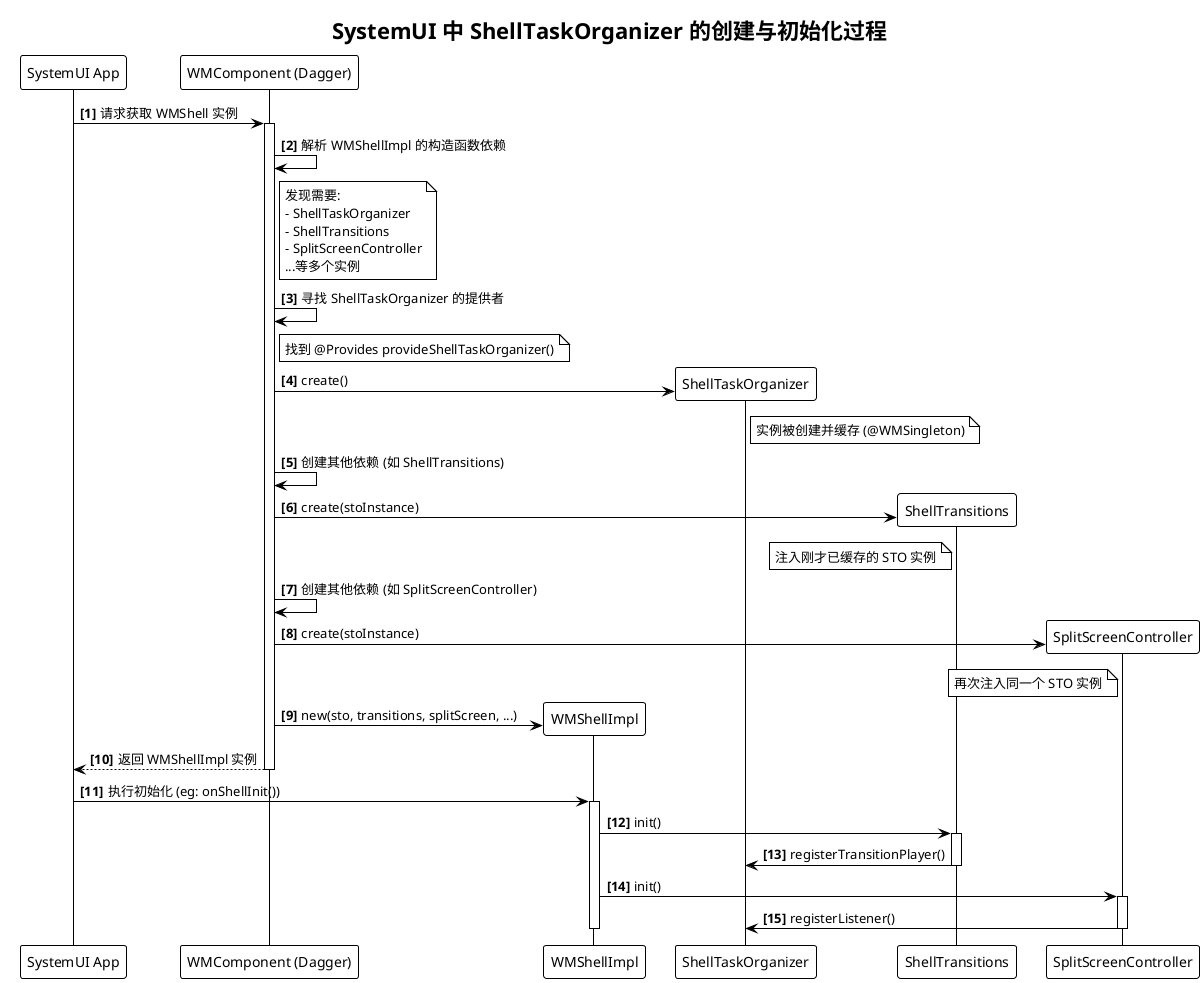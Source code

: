 @startuml
!theme plain
skinparam defaultFontColor #000

title SystemUI 中 ShellTaskOrganizer 的创建与初始化过程

participant "SystemUI App" as App
participant "WMComponent (Dagger)" as Dagger
participant "WMShellImpl" as ShellImpl
participant "ShellTaskOrganizer" as STO
participant "ShellTransitions" as Transitions
participant "SplitScreenController" as SplitScreen

autonumber "<b>[0]"

' 1. The initial request from the application
App -> Dagger: 请求获取 WMShell 实例

activate Dagger
' 2. Dagger starts resolving dependencies for WMShellImpl
Dagger -> Dagger: 解析 WMShellImpl 的构造函数依赖
note right of Dagger
  发现需要:
  - ShellTaskOrganizer
  - ShellTransitions
  - SplitScreenController
  ...等多个实例
end note

' 3. Dagger creates ShellTaskOrganizer first
Dagger -> Dagger: 寻找 ShellTaskOrganizer 的提供者
note right of Dagger: 找到 @Provides provideShellTaskOrganizer()

create STO
Dagger -> STO: create()
note right of STO: 实例被创建并缓存 (@WMSingleton)

' 4. Dagger creates other controllers, injecting the STO instance
Dagger -> Dagger: 创建其他依赖 (如 ShellTransitions)
create Transitions
Dagger -> Transitions: create(stoInstance)
note left of Transitions: 注入刚才已缓存的 STO 实例

Dagger -> Dagger: 创建其他依赖 (如 SplitScreenController)
create SplitScreen
Dagger -> SplitScreen: create(stoInstance)
note left of SplitScreen: 再次注入同一个 STO 实例

' 5. All dependencies are ready, Dagger creates WMShellImpl
create ShellImpl
Dagger -> ShellImpl: new(sto, transitions, splitScreen, ...)
Dagger --> App: 返回 WMShellImpl 实例
deactivate Dagger

' 6. Post-creation initialization
App -> ShellImpl: 执行初始化 (eg: onShellInit())
activate ShellImpl

ShellImpl -> Transitions: init()
activate Transitions
Transitions -> STO: registerTransitionPlayer()
deactivate Transitions

ShellImpl -> SplitScreen: init()
activate SplitScreen
SplitScreen -> STO: registerListener()
deactivate SplitScreen

deactivate ShellImpl

@enduml